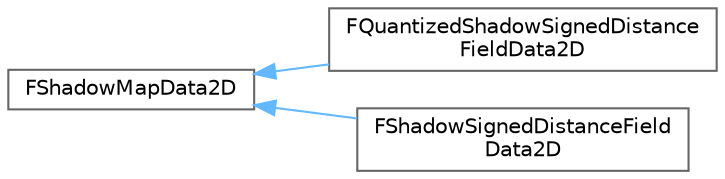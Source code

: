 digraph "Graphical Class Hierarchy"
{
 // INTERACTIVE_SVG=YES
 // LATEX_PDF_SIZE
  bgcolor="transparent";
  edge [fontname=Helvetica,fontsize=10,labelfontname=Helvetica,labelfontsize=10];
  node [fontname=Helvetica,fontsize=10,shape=box,height=0.2,width=0.4];
  rankdir="LR";
  Node0 [id="Node000000",label="FShadowMapData2D",height=0.2,width=0.4,color="grey40", fillcolor="white", style="filled",URL="$da/d5b/classFShadowMapData2D.html",tooltip="The raw data which is used to construct a 2D shadowmap."];
  Node0 -> Node1 [id="edge5073_Node000000_Node000001",dir="back",color="steelblue1",style="solid",tooltip=" "];
  Node1 [id="Node000001",label="FQuantizedShadowSignedDistance\lFieldData2D",height=0.2,width=0.4,color="grey40", fillcolor="white", style="filled",URL="$da/de6/classFQuantizedShadowSignedDistanceFieldData2D.html",tooltip="A 2D signed distance field map, which consists of FQuantizedSignedDistanceFieldShadowSample's."];
  Node0 -> Node2 [id="edge5074_Node000000_Node000002",dir="back",color="steelblue1",style="solid",tooltip=" "];
  Node2 [id="Node000002",label="FShadowSignedDistanceField\lData2D",height=0.2,width=0.4,color="grey40", fillcolor="white", style="filled",URL="$d4/ddb/classFShadowSignedDistanceFieldData2D.html",tooltip="A 2D signed distance field map, which consists of FSignedDistanceFieldShadowSample's."];
}

